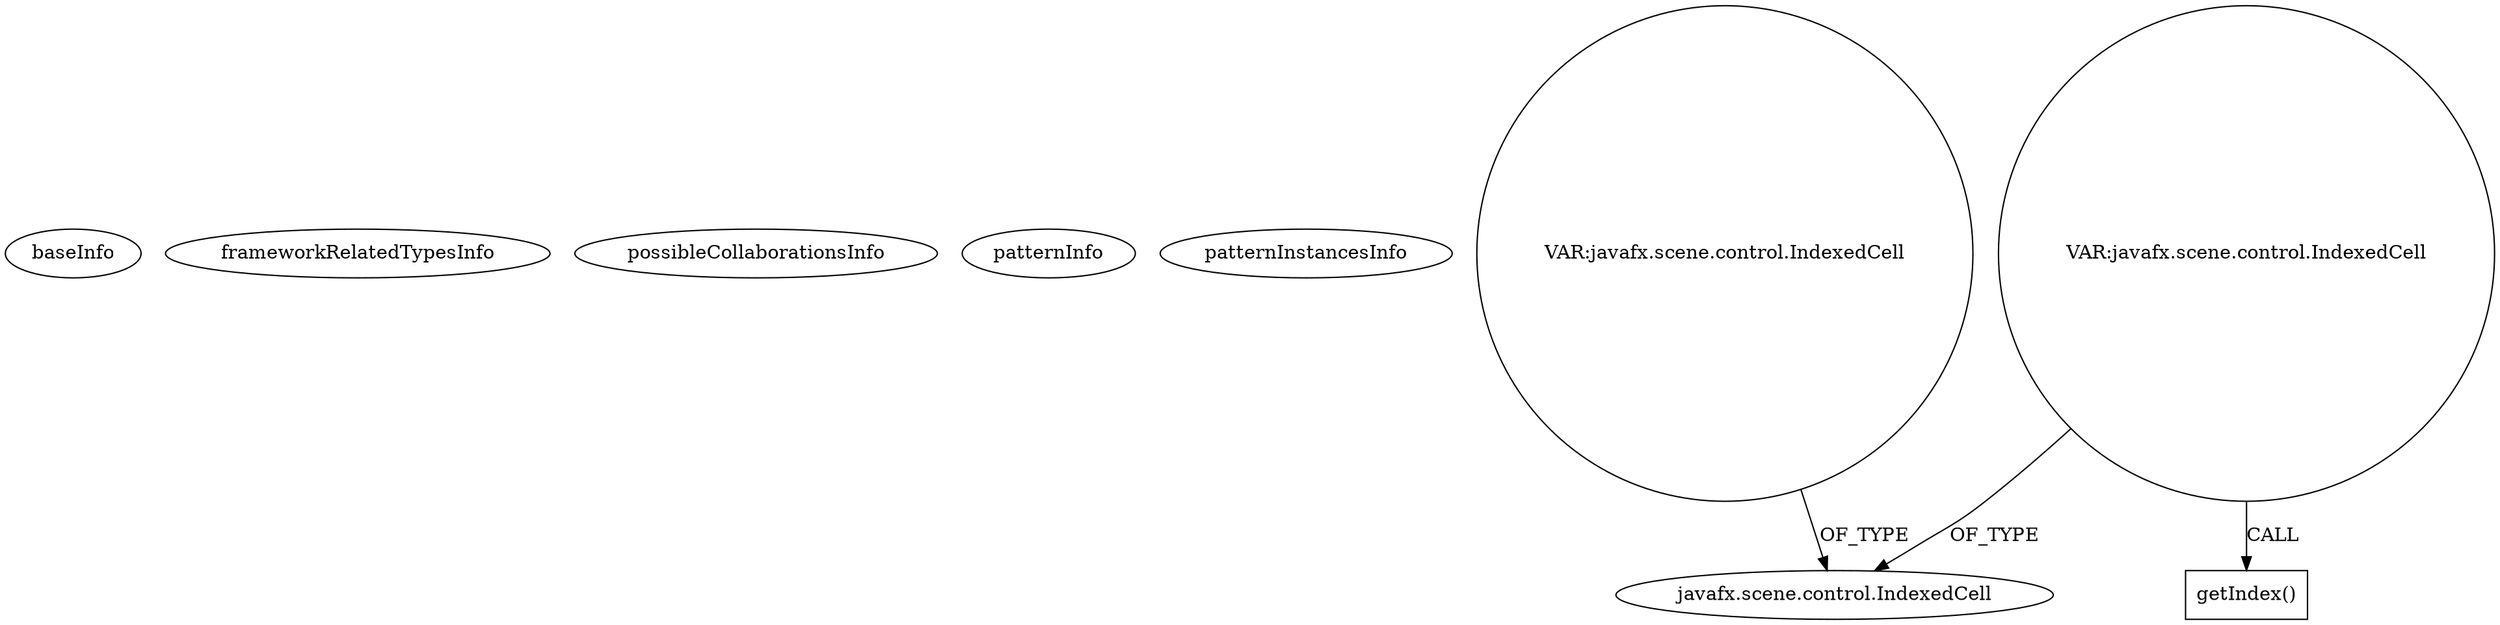 digraph {
baseInfo[graphId=1750,category="pattern",isAnonymous=false,possibleRelation=false]
frameworkRelatedTypesInfo[]
possibleCollaborationsInfo[]
patternInfo[frequency=3.0,patternRootClient=null]
patternInstancesInfo[0="bjornbil-reservatie~/bjornbil-reservatie/reservatie-master/ReservatieKommaFinal/src/be/khleuven/bjornbillen/controller/MainController.java~void UpdateTableCell()~2193",1="bianconejo-CEFX~/bianconejo-CEFX/CEFX-master/src/cefx/CEPrincipalController.java~CEPrincipalController~2114",2="bjornbil-reservatie~/bjornbil-reservatie/reservatie-master/ReservatieKommaFinal/src/be/khleuven/bjornbillen/controller/MainController.java~void UpdateReservationCell()~2187"]
557[label="javafx.scene.control.IndexedCell",vertexType="FRAMEWORK_CLASS_TYPE",isFrameworkType=false]
555[label="VAR:javafx.scene.control.IndexedCell",vertexType="VARIABLE_EXPRESION",isFrameworkType=false,shape=circle]
763[label="VAR:javafx.scene.control.IndexedCell",vertexType="VARIABLE_EXPRESION",isFrameworkType=false,shape=circle]
1062[label="getIndex()",vertexType="INSIDE_CALL",isFrameworkType=false,shape=box]
763->557[label="OF_TYPE"]
555->557[label="OF_TYPE"]
763->1062[label="CALL"]
}
